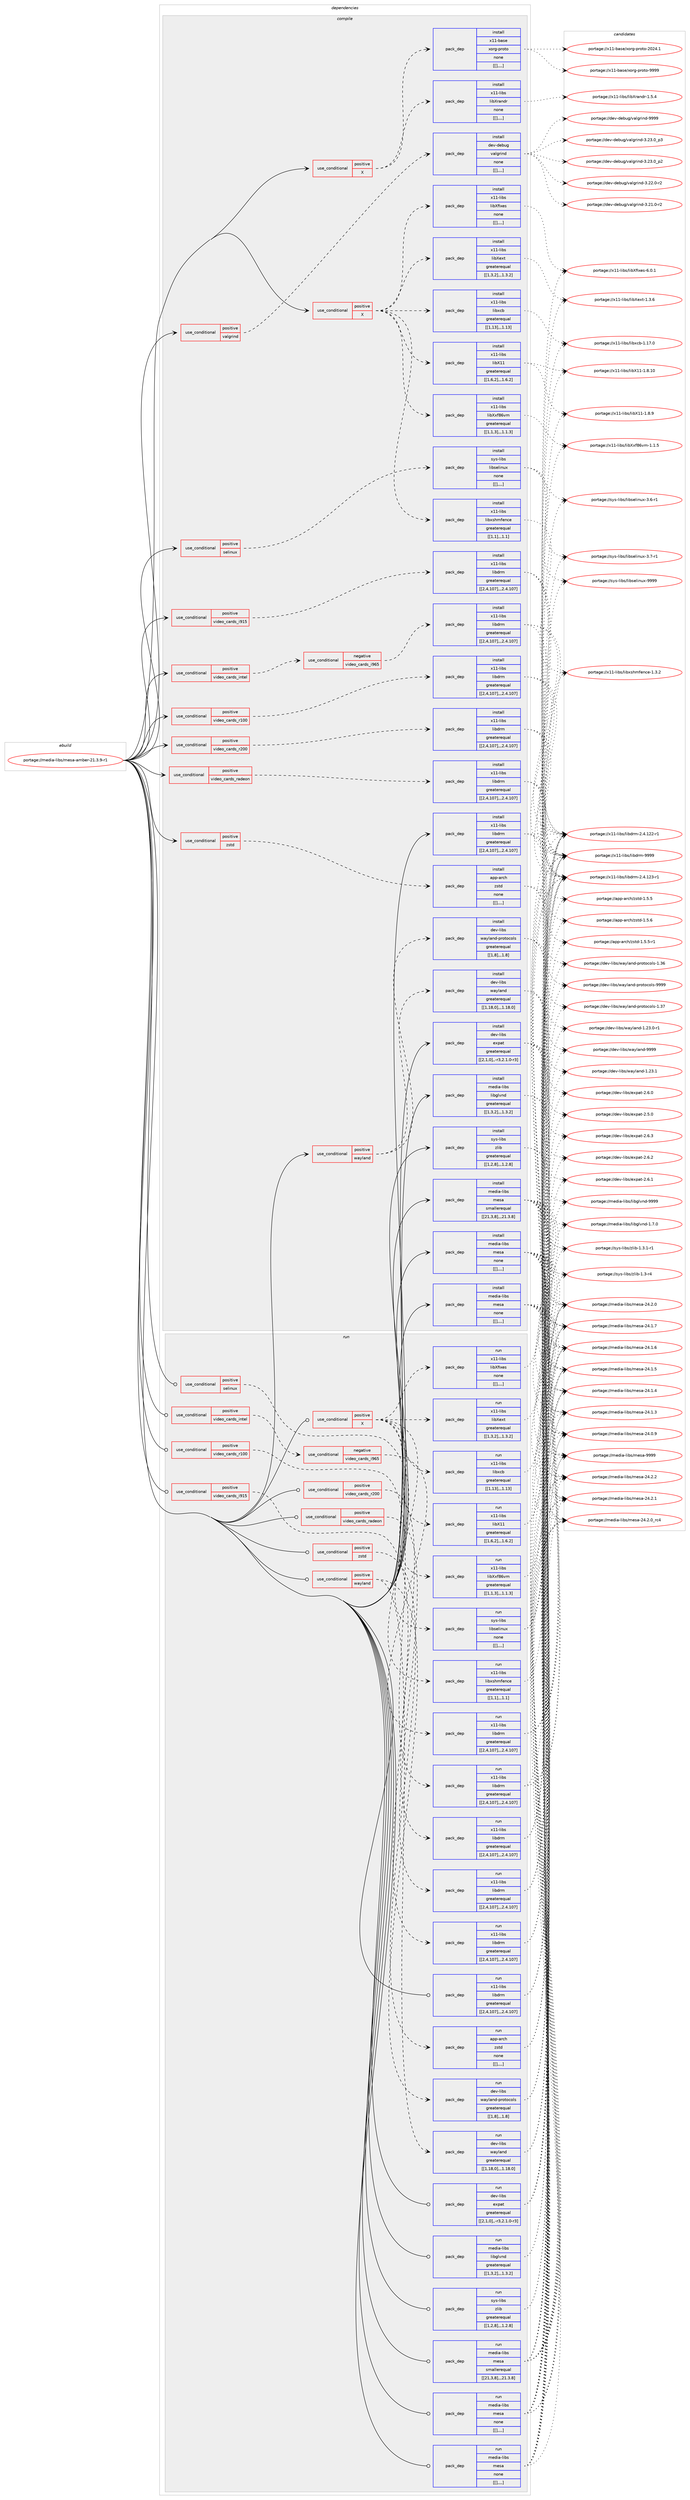 digraph prolog {

# *************
# Graph options
# *************

newrank=true;
concentrate=true;
compound=true;
graph [rankdir=LR,fontname=Helvetica,fontsize=10,ranksep=1.5];#, ranksep=2.5, nodesep=0.2];
edge  [arrowhead=vee];
node  [fontname=Helvetica,fontsize=10];

# **********
# The ebuild
# **********

subgraph cluster_leftcol {
color=gray;
label=<<i>ebuild</i>>;
id [label="portage://media-libs/mesa-amber-21.3.9-r1", color=red, width=4, href="../media-libs/mesa-amber-21.3.9-r1.svg"];
}

# ****************
# The dependencies
# ****************

subgraph cluster_midcol {
color=gray;
label=<<i>dependencies</i>>;
subgraph cluster_compile {
fillcolor="#eeeeee";
style=filled;
label=<<i>compile</i>>;
subgraph cond80339 {
dependency319350 [label=<<TABLE BORDER="0" CELLBORDER="1" CELLSPACING="0" CELLPADDING="4"><TR><TD ROWSPAN="3" CELLPADDING="10">use_conditional</TD></TR><TR><TD>positive</TD></TR><TR><TD>X</TD></TR></TABLE>>, shape=none, color=red];
subgraph pack236483 {
dependency319351 [label=<<TABLE BORDER="0" CELLBORDER="1" CELLSPACING="0" CELLPADDING="4" WIDTH="220"><TR><TD ROWSPAN="6" CELLPADDING="30">pack_dep</TD></TR><TR><TD WIDTH="110">install</TD></TR><TR><TD>x11-libs</TD></TR><TR><TD>libX11</TD></TR><TR><TD>greaterequal</TD></TR><TR><TD>[[1,6,2],,,1.6.2]</TD></TR></TABLE>>, shape=none, color=blue];
}
dependency319350:e -> dependency319351:w [weight=20,style="dashed",arrowhead="vee"];
subgraph pack236484 {
dependency319352 [label=<<TABLE BORDER="0" CELLBORDER="1" CELLSPACING="0" CELLPADDING="4" WIDTH="220"><TR><TD ROWSPAN="6" CELLPADDING="30">pack_dep</TD></TR><TR><TD WIDTH="110">install</TD></TR><TR><TD>x11-libs</TD></TR><TR><TD>libxshmfence</TD></TR><TR><TD>greaterequal</TD></TR><TR><TD>[[1,1],,,1.1]</TD></TR></TABLE>>, shape=none, color=blue];
}
dependency319350:e -> dependency319352:w [weight=20,style="dashed",arrowhead="vee"];
subgraph pack236485 {
dependency319353 [label=<<TABLE BORDER="0" CELLBORDER="1" CELLSPACING="0" CELLPADDING="4" WIDTH="220"><TR><TD ROWSPAN="6" CELLPADDING="30">pack_dep</TD></TR><TR><TD WIDTH="110">install</TD></TR><TR><TD>x11-libs</TD></TR><TR><TD>libXext</TD></TR><TR><TD>greaterequal</TD></TR><TR><TD>[[1,3,2],,,1.3.2]</TD></TR></TABLE>>, shape=none, color=blue];
}
dependency319350:e -> dependency319353:w [weight=20,style="dashed",arrowhead="vee"];
subgraph pack236486 {
dependency319354 [label=<<TABLE BORDER="0" CELLBORDER="1" CELLSPACING="0" CELLPADDING="4" WIDTH="220"><TR><TD ROWSPAN="6" CELLPADDING="30">pack_dep</TD></TR><TR><TD WIDTH="110">install</TD></TR><TR><TD>x11-libs</TD></TR><TR><TD>libXxf86vm</TD></TR><TR><TD>greaterequal</TD></TR><TR><TD>[[1,1,3],,,1.1.3]</TD></TR></TABLE>>, shape=none, color=blue];
}
dependency319350:e -> dependency319354:w [weight=20,style="dashed",arrowhead="vee"];
subgraph pack236487 {
dependency319355 [label=<<TABLE BORDER="0" CELLBORDER="1" CELLSPACING="0" CELLPADDING="4" WIDTH="220"><TR><TD ROWSPAN="6" CELLPADDING="30">pack_dep</TD></TR><TR><TD WIDTH="110">install</TD></TR><TR><TD>x11-libs</TD></TR><TR><TD>libxcb</TD></TR><TR><TD>greaterequal</TD></TR><TR><TD>[[1,13],,,1.13]</TD></TR></TABLE>>, shape=none, color=blue];
}
dependency319350:e -> dependency319355:w [weight=20,style="dashed",arrowhead="vee"];
subgraph pack236488 {
dependency319356 [label=<<TABLE BORDER="0" CELLBORDER="1" CELLSPACING="0" CELLPADDING="4" WIDTH="220"><TR><TD ROWSPAN="6" CELLPADDING="30">pack_dep</TD></TR><TR><TD WIDTH="110">install</TD></TR><TR><TD>x11-libs</TD></TR><TR><TD>libXfixes</TD></TR><TR><TD>none</TD></TR><TR><TD>[[],,,,]</TD></TR></TABLE>>, shape=none, color=blue];
}
dependency319350:e -> dependency319356:w [weight=20,style="dashed",arrowhead="vee"];
}
id:e -> dependency319350:w [weight=20,style="solid",arrowhead="vee"];
subgraph cond80340 {
dependency319357 [label=<<TABLE BORDER="0" CELLBORDER="1" CELLSPACING="0" CELLPADDING="4"><TR><TD ROWSPAN="3" CELLPADDING="10">use_conditional</TD></TR><TR><TD>positive</TD></TR><TR><TD>X</TD></TR></TABLE>>, shape=none, color=red];
subgraph pack236489 {
dependency319358 [label=<<TABLE BORDER="0" CELLBORDER="1" CELLSPACING="0" CELLPADDING="4" WIDTH="220"><TR><TD ROWSPAN="6" CELLPADDING="30">pack_dep</TD></TR><TR><TD WIDTH="110">install</TD></TR><TR><TD>x11-libs</TD></TR><TR><TD>libXrandr</TD></TR><TR><TD>none</TD></TR><TR><TD>[[],,,,]</TD></TR></TABLE>>, shape=none, color=blue];
}
dependency319357:e -> dependency319358:w [weight=20,style="dashed",arrowhead="vee"];
subgraph pack236490 {
dependency319359 [label=<<TABLE BORDER="0" CELLBORDER="1" CELLSPACING="0" CELLPADDING="4" WIDTH="220"><TR><TD ROWSPAN="6" CELLPADDING="30">pack_dep</TD></TR><TR><TD WIDTH="110">install</TD></TR><TR><TD>x11-base</TD></TR><TR><TD>xorg-proto</TD></TR><TR><TD>none</TD></TR><TR><TD>[[],,,,]</TD></TR></TABLE>>, shape=none, color=blue];
}
dependency319357:e -> dependency319359:w [weight=20,style="dashed",arrowhead="vee"];
}
id:e -> dependency319357:w [weight=20,style="solid",arrowhead="vee"];
subgraph cond80341 {
dependency319360 [label=<<TABLE BORDER="0" CELLBORDER="1" CELLSPACING="0" CELLPADDING="4"><TR><TD ROWSPAN="3" CELLPADDING="10">use_conditional</TD></TR><TR><TD>positive</TD></TR><TR><TD>selinux</TD></TR></TABLE>>, shape=none, color=red];
subgraph pack236491 {
dependency319361 [label=<<TABLE BORDER="0" CELLBORDER="1" CELLSPACING="0" CELLPADDING="4" WIDTH="220"><TR><TD ROWSPAN="6" CELLPADDING="30">pack_dep</TD></TR><TR><TD WIDTH="110">install</TD></TR><TR><TD>sys-libs</TD></TR><TR><TD>libselinux</TD></TR><TR><TD>none</TD></TR><TR><TD>[[],,,,]</TD></TR></TABLE>>, shape=none, color=blue];
}
dependency319360:e -> dependency319361:w [weight=20,style="dashed",arrowhead="vee"];
}
id:e -> dependency319360:w [weight=20,style="solid",arrowhead="vee"];
subgraph cond80342 {
dependency319362 [label=<<TABLE BORDER="0" CELLBORDER="1" CELLSPACING="0" CELLPADDING="4"><TR><TD ROWSPAN="3" CELLPADDING="10">use_conditional</TD></TR><TR><TD>positive</TD></TR><TR><TD>valgrind</TD></TR></TABLE>>, shape=none, color=red];
subgraph pack236492 {
dependency319363 [label=<<TABLE BORDER="0" CELLBORDER="1" CELLSPACING="0" CELLPADDING="4" WIDTH="220"><TR><TD ROWSPAN="6" CELLPADDING="30">pack_dep</TD></TR><TR><TD WIDTH="110">install</TD></TR><TR><TD>dev-debug</TD></TR><TR><TD>valgrind</TD></TR><TR><TD>none</TD></TR><TR><TD>[[],,,,]</TD></TR></TABLE>>, shape=none, color=blue];
}
dependency319362:e -> dependency319363:w [weight=20,style="dashed",arrowhead="vee"];
}
id:e -> dependency319362:w [weight=20,style="solid",arrowhead="vee"];
subgraph cond80343 {
dependency319364 [label=<<TABLE BORDER="0" CELLBORDER="1" CELLSPACING="0" CELLPADDING="4"><TR><TD ROWSPAN="3" CELLPADDING="10">use_conditional</TD></TR><TR><TD>positive</TD></TR><TR><TD>video_cards_i915</TD></TR></TABLE>>, shape=none, color=red];
subgraph pack236493 {
dependency319365 [label=<<TABLE BORDER="0" CELLBORDER="1" CELLSPACING="0" CELLPADDING="4" WIDTH="220"><TR><TD ROWSPAN="6" CELLPADDING="30">pack_dep</TD></TR><TR><TD WIDTH="110">install</TD></TR><TR><TD>x11-libs</TD></TR><TR><TD>libdrm</TD></TR><TR><TD>greaterequal</TD></TR><TR><TD>[[2,4,107],,,2.4.107]</TD></TR></TABLE>>, shape=none, color=blue];
}
dependency319364:e -> dependency319365:w [weight=20,style="dashed",arrowhead="vee"];
}
id:e -> dependency319364:w [weight=20,style="solid",arrowhead="vee"];
subgraph cond80344 {
dependency319366 [label=<<TABLE BORDER="0" CELLBORDER="1" CELLSPACING="0" CELLPADDING="4"><TR><TD ROWSPAN="3" CELLPADDING="10">use_conditional</TD></TR><TR><TD>positive</TD></TR><TR><TD>video_cards_intel</TD></TR></TABLE>>, shape=none, color=red];
subgraph cond80345 {
dependency319367 [label=<<TABLE BORDER="0" CELLBORDER="1" CELLSPACING="0" CELLPADDING="4"><TR><TD ROWSPAN="3" CELLPADDING="10">use_conditional</TD></TR><TR><TD>negative</TD></TR><TR><TD>video_cards_i965</TD></TR></TABLE>>, shape=none, color=red];
subgraph pack236494 {
dependency319368 [label=<<TABLE BORDER="0" CELLBORDER="1" CELLSPACING="0" CELLPADDING="4" WIDTH="220"><TR><TD ROWSPAN="6" CELLPADDING="30">pack_dep</TD></TR><TR><TD WIDTH="110">install</TD></TR><TR><TD>x11-libs</TD></TR><TR><TD>libdrm</TD></TR><TR><TD>greaterequal</TD></TR><TR><TD>[[2,4,107],,,2.4.107]</TD></TR></TABLE>>, shape=none, color=blue];
}
dependency319367:e -> dependency319368:w [weight=20,style="dashed",arrowhead="vee"];
}
dependency319366:e -> dependency319367:w [weight=20,style="dashed",arrowhead="vee"];
}
id:e -> dependency319366:w [weight=20,style="solid",arrowhead="vee"];
subgraph cond80346 {
dependency319369 [label=<<TABLE BORDER="0" CELLBORDER="1" CELLSPACING="0" CELLPADDING="4"><TR><TD ROWSPAN="3" CELLPADDING="10">use_conditional</TD></TR><TR><TD>positive</TD></TR><TR><TD>video_cards_r100</TD></TR></TABLE>>, shape=none, color=red];
subgraph pack236495 {
dependency319370 [label=<<TABLE BORDER="0" CELLBORDER="1" CELLSPACING="0" CELLPADDING="4" WIDTH="220"><TR><TD ROWSPAN="6" CELLPADDING="30">pack_dep</TD></TR><TR><TD WIDTH="110">install</TD></TR><TR><TD>x11-libs</TD></TR><TR><TD>libdrm</TD></TR><TR><TD>greaterequal</TD></TR><TR><TD>[[2,4,107],,,2.4.107]</TD></TR></TABLE>>, shape=none, color=blue];
}
dependency319369:e -> dependency319370:w [weight=20,style="dashed",arrowhead="vee"];
}
id:e -> dependency319369:w [weight=20,style="solid",arrowhead="vee"];
subgraph cond80347 {
dependency319371 [label=<<TABLE BORDER="0" CELLBORDER="1" CELLSPACING="0" CELLPADDING="4"><TR><TD ROWSPAN="3" CELLPADDING="10">use_conditional</TD></TR><TR><TD>positive</TD></TR><TR><TD>video_cards_r200</TD></TR></TABLE>>, shape=none, color=red];
subgraph pack236496 {
dependency319372 [label=<<TABLE BORDER="0" CELLBORDER="1" CELLSPACING="0" CELLPADDING="4" WIDTH="220"><TR><TD ROWSPAN="6" CELLPADDING="30">pack_dep</TD></TR><TR><TD WIDTH="110">install</TD></TR><TR><TD>x11-libs</TD></TR><TR><TD>libdrm</TD></TR><TR><TD>greaterequal</TD></TR><TR><TD>[[2,4,107],,,2.4.107]</TD></TR></TABLE>>, shape=none, color=blue];
}
dependency319371:e -> dependency319372:w [weight=20,style="dashed",arrowhead="vee"];
}
id:e -> dependency319371:w [weight=20,style="solid",arrowhead="vee"];
subgraph cond80348 {
dependency319373 [label=<<TABLE BORDER="0" CELLBORDER="1" CELLSPACING="0" CELLPADDING="4"><TR><TD ROWSPAN="3" CELLPADDING="10">use_conditional</TD></TR><TR><TD>positive</TD></TR><TR><TD>video_cards_radeon</TD></TR></TABLE>>, shape=none, color=red];
subgraph pack236497 {
dependency319374 [label=<<TABLE BORDER="0" CELLBORDER="1" CELLSPACING="0" CELLPADDING="4" WIDTH="220"><TR><TD ROWSPAN="6" CELLPADDING="30">pack_dep</TD></TR><TR><TD WIDTH="110">install</TD></TR><TR><TD>x11-libs</TD></TR><TR><TD>libdrm</TD></TR><TR><TD>greaterequal</TD></TR><TR><TD>[[2,4,107],,,2.4.107]</TD></TR></TABLE>>, shape=none, color=blue];
}
dependency319373:e -> dependency319374:w [weight=20,style="dashed",arrowhead="vee"];
}
id:e -> dependency319373:w [weight=20,style="solid",arrowhead="vee"];
subgraph cond80349 {
dependency319375 [label=<<TABLE BORDER="0" CELLBORDER="1" CELLSPACING="0" CELLPADDING="4"><TR><TD ROWSPAN="3" CELLPADDING="10">use_conditional</TD></TR><TR><TD>positive</TD></TR><TR><TD>wayland</TD></TR></TABLE>>, shape=none, color=red];
subgraph pack236498 {
dependency319376 [label=<<TABLE BORDER="0" CELLBORDER="1" CELLSPACING="0" CELLPADDING="4" WIDTH="220"><TR><TD ROWSPAN="6" CELLPADDING="30">pack_dep</TD></TR><TR><TD WIDTH="110">install</TD></TR><TR><TD>dev-libs</TD></TR><TR><TD>wayland</TD></TR><TR><TD>greaterequal</TD></TR><TR><TD>[[1,18,0],,,1.18.0]</TD></TR></TABLE>>, shape=none, color=blue];
}
dependency319375:e -> dependency319376:w [weight=20,style="dashed",arrowhead="vee"];
subgraph pack236499 {
dependency319377 [label=<<TABLE BORDER="0" CELLBORDER="1" CELLSPACING="0" CELLPADDING="4" WIDTH="220"><TR><TD ROWSPAN="6" CELLPADDING="30">pack_dep</TD></TR><TR><TD WIDTH="110">install</TD></TR><TR><TD>dev-libs</TD></TR><TR><TD>wayland-protocols</TD></TR><TR><TD>greaterequal</TD></TR><TR><TD>[[1,8],,,1.8]</TD></TR></TABLE>>, shape=none, color=blue];
}
dependency319375:e -> dependency319377:w [weight=20,style="dashed",arrowhead="vee"];
}
id:e -> dependency319375:w [weight=20,style="solid",arrowhead="vee"];
subgraph cond80350 {
dependency319378 [label=<<TABLE BORDER="0" CELLBORDER="1" CELLSPACING="0" CELLPADDING="4"><TR><TD ROWSPAN="3" CELLPADDING="10">use_conditional</TD></TR><TR><TD>positive</TD></TR><TR><TD>zstd</TD></TR></TABLE>>, shape=none, color=red];
subgraph pack236500 {
dependency319379 [label=<<TABLE BORDER="0" CELLBORDER="1" CELLSPACING="0" CELLPADDING="4" WIDTH="220"><TR><TD ROWSPAN="6" CELLPADDING="30">pack_dep</TD></TR><TR><TD WIDTH="110">install</TD></TR><TR><TD>app-arch</TD></TR><TR><TD>zstd</TD></TR><TR><TD>none</TD></TR><TR><TD>[[],,,,]</TD></TR></TABLE>>, shape=none, color=blue];
}
dependency319378:e -> dependency319379:w [weight=20,style="dashed",arrowhead="vee"];
}
id:e -> dependency319378:w [weight=20,style="solid",arrowhead="vee"];
subgraph pack236501 {
dependency319380 [label=<<TABLE BORDER="0" CELLBORDER="1" CELLSPACING="0" CELLPADDING="4" WIDTH="220"><TR><TD ROWSPAN="6" CELLPADDING="30">pack_dep</TD></TR><TR><TD WIDTH="110">install</TD></TR><TR><TD>dev-libs</TD></TR><TR><TD>expat</TD></TR><TR><TD>greaterequal</TD></TR><TR><TD>[[2,1,0],,-r3,2.1.0-r3]</TD></TR></TABLE>>, shape=none, color=blue];
}
id:e -> dependency319380:w [weight=20,style="solid",arrowhead="vee"];
subgraph pack236502 {
dependency319381 [label=<<TABLE BORDER="0" CELLBORDER="1" CELLSPACING="0" CELLPADDING="4" WIDTH="220"><TR><TD ROWSPAN="6" CELLPADDING="30">pack_dep</TD></TR><TR><TD WIDTH="110">install</TD></TR><TR><TD>media-libs</TD></TR><TR><TD>libglvnd</TD></TR><TR><TD>greaterequal</TD></TR><TR><TD>[[1,3,2],,,1.3.2]</TD></TR></TABLE>>, shape=none, color=blue];
}
id:e -> dependency319381:w [weight=20,style="solid",arrowhead="vee"];
subgraph pack236503 {
dependency319382 [label=<<TABLE BORDER="0" CELLBORDER="1" CELLSPACING="0" CELLPADDING="4" WIDTH="220"><TR><TD ROWSPAN="6" CELLPADDING="30">pack_dep</TD></TR><TR><TD WIDTH="110">install</TD></TR><TR><TD>media-libs</TD></TR><TR><TD>mesa</TD></TR><TR><TD>none</TD></TR><TR><TD>[[],,,,]</TD></TR></TABLE>>, shape=none, color=blue];
}
id:e -> dependency319382:w [weight=20,style="solid",arrowhead="vee"];
subgraph pack236504 {
dependency319383 [label=<<TABLE BORDER="0" CELLBORDER="1" CELLSPACING="0" CELLPADDING="4" WIDTH="220"><TR><TD ROWSPAN="6" CELLPADDING="30">pack_dep</TD></TR><TR><TD WIDTH="110">install</TD></TR><TR><TD>sys-libs</TD></TR><TR><TD>zlib</TD></TR><TR><TD>greaterequal</TD></TR><TR><TD>[[1,2,8],,,1.2.8]</TD></TR></TABLE>>, shape=none, color=blue];
}
id:e -> dependency319383:w [weight=20,style="solid",arrowhead="vee"];
subgraph pack236505 {
dependency319384 [label=<<TABLE BORDER="0" CELLBORDER="1" CELLSPACING="0" CELLPADDING="4" WIDTH="220"><TR><TD ROWSPAN="6" CELLPADDING="30">pack_dep</TD></TR><TR><TD WIDTH="110">install</TD></TR><TR><TD>x11-libs</TD></TR><TR><TD>libdrm</TD></TR><TR><TD>greaterequal</TD></TR><TR><TD>[[2,4,107],,,2.4.107]</TD></TR></TABLE>>, shape=none, color=blue];
}
id:e -> dependency319384:w [weight=20,style="solid",arrowhead="vee"];
subgraph pack236506 {
dependency319385 [label=<<TABLE BORDER="0" CELLBORDER="1" CELLSPACING="0" CELLPADDING="4" WIDTH="220"><TR><TD ROWSPAN="6" CELLPADDING="30">pack_dep</TD></TR><TR><TD WIDTH="110">install</TD></TR><TR><TD>media-libs</TD></TR><TR><TD>mesa</TD></TR><TR><TD>none</TD></TR><TR><TD>[[],,,,]</TD></TR></TABLE>>, shape=none, color=blue];
}
id:e -> dependency319385:w [weight=20,style="solid",arrowhead="vee"];
subgraph pack236507 {
dependency319386 [label=<<TABLE BORDER="0" CELLBORDER="1" CELLSPACING="0" CELLPADDING="4" WIDTH="220"><TR><TD ROWSPAN="6" CELLPADDING="30">pack_dep</TD></TR><TR><TD WIDTH="110">install</TD></TR><TR><TD>media-libs</TD></TR><TR><TD>mesa</TD></TR><TR><TD>smallerequal</TD></TR><TR><TD>[[21,3,8],,,21.3.8]</TD></TR></TABLE>>, shape=none, color=blue];
}
id:e -> dependency319386:w [weight=20,style="solid",arrowhead="vee"];
}
subgraph cluster_compileandrun {
fillcolor="#eeeeee";
style=filled;
label=<<i>compile and run</i>>;
}
subgraph cluster_run {
fillcolor="#eeeeee";
style=filled;
label=<<i>run</i>>;
subgraph cond80351 {
dependency319387 [label=<<TABLE BORDER="0" CELLBORDER="1" CELLSPACING="0" CELLPADDING="4"><TR><TD ROWSPAN="3" CELLPADDING="10">use_conditional</TD></TR><TR><TD>positive</TD></TR><TR><TD>X</TD></TR></TABLE>>, shape=none, color=red];
subgraph pack236508 {
dependency319388 [label=<<TABLE BORDER="0" CELLBORDER="1" CELLSPACING="0" CELLPADDING="4" WIDTH="220"><TR><TD ROWSPAN="6" CELLPADDING="30">pack_dep</TD></TR><TR><TD WIDTH="110">run</TD></TR><TR><TD>x11-libs</TD></TR><TR><TD>libX11</TD></TR><TR><TD>greaterequal</TD></TR><TR><TD>[[1,6,2],,,1.6.2]</TD></TR></TABLE>>, shape=none, color=blue];
}
dependency319387:e -> dependency319388:w [weight=20,style="dashed",arrowhead="vee"];
subgraph pack236509 {
dependency319389 [label=<<TABLE BORDER="0" CELLBORDER="1" CELLSPACING="0" CELLPADDING="4" WIDTH="220"><TR><TD ROWSPAN="6" CELLPADDING="30">pack_dep</TD></TR><TR><TD WIDTH="110">run</TD></TR><TR><TD>x11-libs</TD></TR><TR><TD>libxshmfence</TD></TR><TR><TD>greaterequal</TD></TR><TR><TD>[[1,1],,,1.1]</TD></TR></TABLE>>, shape=none, color=blue];
}
dependency319387:e -> dependency319389:w [weight=20,style="dashed",arrowhead="vee"];
subgraph pack236510 {
dependency319390 [label=<<TABLE BORDER="0" CELLBORDER="1" CELLSPACING="0" CELLPADDING="4" WIDTH="220"><TR><TD ROWSPAN="6" CELLPADDING="30">pack_dep</TD></TR><TR><TD WIDTH="110">run</TD></TR><TR><TD>x11-libs</TD></TR><TR><TD>libXext</TD></TR><TR><TD>greaterequal</TD></TR><TR><TD>[[1,3,2],,,1.3.2]</TD></TR></TABLE>>, shape=none, color=blue];
}
dependency319387:e -> dependency319390:w [weight=20,style="dashed",arrowhead="vee"];
subgraph pack236511 {
dependency319391 [label=<<TABLE BORDER="0" CELLBORDER="1" CELLSPACING="0" CELLPADDING="4" WIDTH="220"><TR><TD ROWSPAN="6" CELLPADDING="30">pack_dep</TD></TR><TR><TD WIDTH="110">run</TD></TR><TR><TD>x11-libs</TD></TR><TR><TD>libXxf86vm</TD></TR><TR><TD>greaterequal</TD></TR><TR><TD>[[1,1,3],,,1.1.3]</TD></TR></TABLE>>, shape=none, color=blue];
}
dependency319387:e -> dependency319391:w [weight=20,style="dashed",arrowhead="vee"];
subgraph pack236512 {
dependency319392 [label=<<TABLE BORDER="0" CELLBORDER="1" CELLSPACING="0" CELLPADDING="4" WIDTH="220"><TR><TD ROWSPAN="6" CELLPADDING="30">pack_dep</TD></TR><TR><TD WIDTH="110">run</TD></TR><TR><TD>x11-libs</TD></TR><TR><TD>libxcb</TD></TR><TR><TD>greaterequal</TD></TR><TR><TD>[[1,13],,,1.13]</TD></TR></TABLE>>, shape=none, color=blue];
}
dependency319387:e -> dependency319392:w [weight=20,style="dashed",arrowhead="vee"];
subgraph pack236513 {
dependency319393 [label=<<TABLE BORDER="0" CELLBORDER="1" CELLSPACING="0" CELLPADDING="4" WIDTH="220"><TR><TD ROWSPAN="6" CELLPADDING="30">pack_dep</TD></TR><TR><TD WIDTH="110">run</TD></TR><TR><TD>x11-libs</TD></TR><TR><TD>libXfixes</TD></TR><TR><TD>none</TD></TR><TR><TD>[[],,,,]</TD></TR></TABLE>>, shape=none, color=blue];
}
dependency319387:e -> dependency319393:w [weight=20,style="dashed",arrowhead="vee"];
}
id:e -> dependency319387:w [weight=20,style="solid",arrowhead="odot"];
subgraph cond80352 {
dependency319394 [label=<<TABLE BORDER="0" CELLBORDER="1" CELLSPACING="0" CELLPADDING="4"><TR><TD ROWSPAN="3" CELLPADDING="10">use_conditional</TD></TR><TR><TD>positive</TD></TR><TR><TD>selinux</TD></TR></TABLE>>, shape=none, color=red];
subgraph pack236514 {
dependency319395 [label=<<TABLE BORDER="0" CELLBORDER="1" CELLSPACING="0" CELLPADDING="4" WIDTH="220"><TR><TD ROWSPAN="6" CELLPADDING="30">pack_dep</TD></TR><TR><TD WIDTH="110">run</TD></TR><TR><TD>sys-libs</TD></TR><TR><TD>libselinux</TD></TR><TR><TD>none</TD></TR><TR><TD>[[],,,,]</TD></TR></TABLE>>, shape=none, color=blue];
}
dependency319394:e -> dependency319395:w [weight=20,style="dashed",arrowhead="vee"];
}
id:e -> dependency319394:w [weight=20,style="solid",arrowhead="odot"];
subgraph cond80353 {
dependency319396 [label=<<TABLE BORDER="0" CELLBORDER="1" CELLSPACING="0" CELLPADDING="4"><TR><TD ROWSPAN="3" CELLPADDING="10">use_conditional</TD></TR><TR><TD>positive</TD></TR><TR><TD>video_cards_i915</TD></TR></TABLE>>, shape=none, color=red];
subgraph pack236515 {
dependency319397 [label=<<TABLE BORDER="0" CELLBORDER="1" CELLSPACING="0" CELLPADDING="4" WIDTH="220"><TR><TD ROWSPAN="6" CELLPADDING="30">pack_dep</TD></TR><TR><TD WIDTH="110">run</TD></TR><TR><TD>x11-libs</TD></TR><TR><TD>libdrm</TD></TR><TR><TD>greaterequal</TD></TR><TR><TD>[[2,4,107],,,2.4.107]</TD></TR></TABLE>>, shape=none, color=blue];
}
dependency319396:e -> dependency319397:w [weight=20,style="dashed",arrowhead="vee"];
}
id:e -> dependency319396:w [weight=20,style="solid",arrowhead="odot"];
subgraph cond80354 {
dependency319398 [label=<<TABLE BORDER="0" CELLBORDER="1" CELLSPACING="0" CELLPADDING="4"><TR><TD ROWSPAN="3" CELLPADDING="10">use_conditional</TD></TR><TR><TD>positive</TD></TR><TR><TD>video_cards_intel</TD></TR></TABLE>>, shape=none, color=red];
subgraph cond80355 {
dependency319399 [label=<<TABLE BORDER="0" CELLBORDER="1" CELLSPACING="0" CELLPADDING="4"><TR><TD ROWSPAN="3" CELLPADDING="10">use_conditional</TD></TR><TR><TD>negative</TD></TR><TR><TD>video_cards_i965</TD></TR></TABLE>>, shape=none, color=red];
subgraph pack236516 {
dependency319400 [label=<<TABLE BORDER="0" CELLBORDER="1" CELLSPACING="0" CELLPADDING="4" WIDTH="220"><TR><TD ROWSPAN="6" CELLPADDING="30">pack_dep</TD></TR><TR><TD WIDTH="110">run</TD></TR><TR><TD>x11-libs</TD></TR><TR><TD>libdrm</TD></TR><TR><TD>greaterequal</TD></TR><TR><TD>[[2,4,107],,,2.4.107]</TD></TR></TABLE>>, shape=none, color=blue];
}
dependency319399:e -> dependency319400:w [weight=20,style="dashed",arrowhead="vee"];
}
dependency319398:e -> dependency319399:w [weight=20,style="dashed",arrowhead="vee"];
}
id:e -> dependency319398:w [weight=20,style="solid",arrowhead="odot"];
subgraph cond80356 {
dependency319401 [label=<<TABLE BORDER="0" CELLBORDER="1" CELLSPACING="0" CELLPADDING="4"><TR><TD ROWSPAN="3" CELLPADDING="10">use_conditional</TD></TR><TR><TD>positive</TD></TR><TR><TD>video_cards_r100</TD></TR></TABLE>>, shape=none, color=red];
subgraph pack236517 {
dependency319402 [label=<<TABLE BORDER="0" CELLBORDER="1" CELLSPACING="0" CELLPADDING="4" WIDTH="220"><TR><TD ROWSPAN="6" CELLPADDING="30">pack_dep</TD></TR><TR><TD WIDTH="110">run</TD></TR><TR><TD>x11-libs</TD></TR><TR><TD>libdrm</TD></TR><TR><TD>greaterequal</TD></TR><TR><TD>[[2,4,107],,,2.4.107]</TD></TR></TABLE>>, shape=none, color=blue];
}
dependency319401:e -> dependency319402:w [weight=20,style="dashed",arrowhead="vee"];
}
id:e -> dependency319401:w [weight=20,style="solid",arrowhead="odot"];
subgraph cond80357 {
dependency319403 [label=<<TABLE BORDER="0" CELLBORDER="1" CELLSPACING="0" CELLPADDING="4"><TR><TD ROWSPAN="3" CELLPADDING="10">use_conditional</TD></TR><TR><TD>positive</TD></TR><TR><TD>video_cards_r200</TD></TR></TABLE>>, shape=none, color=red];
subgraph pack236518 {
dependency319404 [label=<<TABLE BORDER="0" CELLBORDER="1" CELLSPACING="0" CELLPADDING="4" WIDTH="220"><TR><TD ROWSPAN="6" CELLPADDING="30">pack_dep</TD></TR><TR><TD WIDTH="110">run</TD></TR><TR><TD>x11-libs</TD></TR><TR><TD>libdrm</TD></TR><TR><TD>greaterequal</TD></TR><TR><TD>[[2,4,107],,,2.4.107]</TD></TR></TABLE>>, shape=none, color=blue];
}
dependency319403:e -> dependency319404:w [weight=20,style="dashed",arrowhead="vee"];
}
id:e -> dependency319403:w [weight=20,style="solid",arrowhead="odot"];
subgraph cond80358 {
dependency319405 [label=<<TABLE BORDER="0" CELLBORDER="1" CELLSPACING="0" CELLPADDING="4"><TR><TD ROWSPAN="3" CELLPADDING="10">use_conditional</TD></TR><TR><TD>positive</TD></TR><TR><TD>video_cards_radeon</TD></TR></TABLE>>, shape=none, color=red];
subgraph pack236519 {
dependency319406 [label=<<TABLE BORDER="0" CELLBORDER="1" CELLSPACING="0" CELLPADDING="4" WIDTH="220"><TR><TD ROWSPAN="6" CELLPADDING="30">pack_dep</TD></TR><TR><TD WIDTH="110">run</TD></TR><TR><TD>x11-libs</TD></TR><TR><TD>libdrm</TD></TR><TR><TD>greaterequal</TD></TR><TR><TD>[[2,4,107],,,2.4.107]</TD></TR></TABLE>>, shape=none, color=blue];
}
dependency319405:e -> dependency319406:w [weight=20,style="dashed",arrowhead="vee"];
}
id:e -> dependency319405:w [weight=20,style="solid",arrowhead="odot"];
subgraph cond80359 {
dependency319407 [label=<<TABLE BORDER="0" CELLBORDER="1" CELLSPACING="0" CELLPADDING="4"><TR><TD ROWSPAN="3" CELLPADDING="10">use_conditional</TD></TR><TR><TD>positive</TD></TR><TR><TD>wayland</TD></TR></TABLE>>, shape=none, color=red];
subgraph pack236520 {
dependency319408 [label=<<TABLE BORDER="0" CELLBORDER="1" CELLSPACING="0" CELLPADDING="4" WIDTH="220"><TR><TD ROWSPAN="6" CELLPADDING="30">pack_dep</TD></TR><TR><TD WIDTH="110">run</TD></TR><TR><TD>dev-libs</TD></TR><TR><TD>wayland</TD></TR><TR><TD>greaterequal</TD></TR><TR><TD>[[1,18,0],,,1.18.0]</TD></TR></TABLE>>, shape=none, color=blue];
}
dependency319407:e -> dependency319408:w [weight=20,style="dashed",arrowhead="vee"];
subgraph pack236521 {
dependency319409 [label=<<TABLE BORDER="0" CELLBORDER="1" CELLSPACING="0" CELLPADDING="4" WIDTH="220"><TR><TD ROWSPAN="6" CELLPADDING="30">pack_dep</TD></TR><TR><TD WIDTH="110">run</TD></TR><TR><TD>dev-libs</TD></TR><TR><TD>wayland-protocols</TD></TR><TR><TD>greaterequal</TD></TR><TR><TD>[[1,8],,,1.8]</TD></TR></TABLE>>, shape=none, color=blue];
}
dependency319407:e -> dependency319409:w [weight=20,style="dashed",arrowhead="vee"];
}
id:e -> dependency319407:w [weight=20,style="solid",arrowhead="odot"];
subgraph cond80360 {
dependency319410 [label=<<TABLE BORDER="0" CELLBORDER="1" CELLSPACING="0" CELLPADDING="4"><TR><TD ROWSPAN="3" CELLPADDING="10">use_conditional</TD></TR><TR><TD>positive</TD></TR><TR><TD>zstd</TD></TR></TABLE>>, shape=none, color=red];
subgraph pack236522 {
dependency319411 [label=<<TABLE BORDER="0" CELLBORDER="1" CELLSPACING="0" CELLPADDING="4" WIDTH="220"><TR><TD ROWSPAN="6" CELLPADDING="30">pack_dep</TD></TR><TR><TD WIDTH="110">run</TD></TR><TR><TD>app-arch</TD></TR><TR><TD>zstd</TD></TR><TR><TD>none</TD></TR><TR><TD>[[],,,,]</TD></TR></TABLE>>, shape=none, color=blue];
}
dependency319410:e -> dependency319411:w [weight=20,style="dashed",arrowhead="vee"];
}
id:e -> dependency319410:w [weight=20,style="solid",arrowhead="odot"];
subgraph pack236523 {
dependency319412 [label=<<TABLE BORDER="0" CELLBORDER="1" CELLSPACING="0" CELLPADDING="4" WIDTH="220"><TR><TD ROWSPAN="6" CELLPADDING="30">pack_dep</TD></TR><TR><TD WIDTH="110">run</TD></TR><TR><TD>dev-libs</TD></TR><TR><TD>expat</TD></TR><TR><TD>greaterequal</TD></TR><TR><TD>[[2,1,0],,-r3,2.1.0-r3]</TD></TR></TABLE>>, shape=none, color=blue];
}
id:e -> dependency319412:w [weight=20,style="solid",arrowhead="odot"];
subgraph pack236524 {
dependency319413 [label=<<TABLE BORDER="0" CELLBORDER="1" CELLSPACING="0" CELLPADDING="4" WIDTH="220"><TR><TD ROWSPAN="6" CELLPADDING="30">pack_dep</TD></TR><TR><TD WIDTH="110">run</TD></TR><TR><TD>media-libs</TD></TR><TR><TD>libglvnd</TD></TR><TR><TD>greaterequal</TD></TR><TR><TD>[[1,3,2],,,1.3.2]</TD></TR></TABLE>>, shape=none, color=blue];
}
id:e -> dependency319413:w [weight=20,style="solid",arrowhead="odot"];
subgraph pack236525 {
dependency319414 [label=<<TABLE BORDER="0" CELLBORDER="1" CELLSPACING="0" CELLPADDING="4" WIDTH="220"><TR><TD ROWSPAN="6" CELLPADDING="30">pack_dep</TD></TR><TR><TD WIDTH="110">run</TD></TR><TR><TD>media-libs</TD></TR><TR><TD>mesa</TD></TR><TR><TD>none</TD></TR><TR><TD>[[],,,,]</TD></TR></TABLE>>, shape=none, color=blue];
}
id:e -> dependency319414:w [weight=20,style="solid",arrowhead="odot"];
subgraph pack236526 {
dependency319415 [label=<<TABLE BORDER="0" CELLBORDER="1" CELLSPACING="0" CELLPADDING="4" WIDTH="220"><TR><TD ROWSPAN="6" CELLPADDING="30">pack_dep</TD></TR><TR><TD WIDTH="110">run</TD></TR><TR><TD>sys-libs</TD></TR><TR><TD>zlib</TD></TR><TR><TD>greaterequal</TD></TR><TR><TD>[[1,2,8],,,1.2.8]</TD></TR></TABLE>>, shape=none, color=blue];
}
id:e -> dependency319415:w [weight=20,style="solid",arrowhead="odot"];
subgraph pack236527 {
dependency319416 [label=<<TABLE BORDER="0" CELLBORDER="1" CELLSPACING="0" CELLPADDING="4" WIDTH="220"><TR><TD ROWSPAN="6" CELLPADDING="30">pack_dep</TD></TR><TR><TD WIDTH="110">run</TD></TR><TR><TD>x11-libs</TD></TR><TR><TD>libdrm</TD></TR><TR><TD>greaterequal</TD></TR><TR><TD>[[2,4,107],,,2.4.107]</TD></TR></TABLE>>, shape=none, color=blue];
}
id:e -> dependency319416:w [weight=20,style="solid",arrowhead="odot"];
subgraph pack236528 {
dependency319417 [label=<<TABLE BORDER="0" CELLBORDER="1" CELLSPACING="0" CELLPADDING="4" WIDTH="220"><TR><TD ROWSPAN="6" CELLPADDING="30">pack_dep</TD></TR><TR><TD WIDTH="110">run</TD></TR><TR><TD>media-libs</TD></TR><TR><TD>mesa</TD></TR><TR><TD>none</TD></TR><TR><TD>[[],,,,]</TD></TR></TABLE>>, shape=none, color=blue];
}
id:e -> dependency319417:w [weight=20,style="solid",arrowhead="odot"];
subgraph pack236529 {
dependency319418 [label=<<TABLE BORDER="0" CELLBORDER="1" CELLSPACING="0" CELLPADDING="4" WIDTH="220"><TR><TD ROWSPAN="6" CELLPADDING="30">pack_dep</TD></TR><TR><TD WIDTH="110">run</TD></TR><TR><TD>media-libs</TD></TR><TR><TD>mesa</TD></TR><TR><TD>smallerequal</TD></TR><TR><TD>[[21,3,8],,,21.3.8]</TD></TR></TABLE>>, shape=none, color=blue];
}
id:e -> dependency319418:w [weight=20,style="solid",arrowhead="odot"];
}
}

# **************
# The candidates
# **************

subgraph cluster_choices {
rank=same;
color=gray;
label=<<i>candidates</i>>;

subgraph choice236483 {
color=black;
nodesep=1;
choice12049494510810598115471081059888494945494656464948 [label="portage://x11-libs/libX11-1.8.10", color=red, width=4,href="../x11-libs/libX11-1.8.10.svg"];
choice120494945108105981154710810598884949454946564657 [label="portage://x11-libs/libX11-1.8.9", color=red, width=4,href="../x11-libs/libX11-1.8.9.svg"];
dependency319351:e -> choice12049494510810598115471081059888494945494656464948:w [style=dotted,weight="100"];
dependency319351:e -> choice120494945108105981154710810598884949454946564657:w [style=dotted,weight="100"];
}
subgraph choice236484 {
color=black;
nodesep=1;
choice12049494510810598115471081059812011510410910210111099101454946514650 [label="portage://x11-libs/libxshmfence-1.3.2", color=red, width=4,href="../x11-libs/libxshmfence-1.3.2.svg"];
dependency319352:e -> choice12049494510810598115471081059812011510410910210111099101454946514650:w [style=dotted,weight="100"];
}
subgraph choice236485 {
color=black;
nodesep=1;
choice12049494510810598115471081059888101120116454946514654 [label="portage://x11-libs/libXext-1.3.6", color=red, width=4,href="../x11-libs/libXext-1.3.6.svg"];
dependency319353:e -> choice12049494510810598115471081059888101120116454946514654:w [style=dotted,weight="100"];
}
subgraph choice236486 {
color=black;
nodesep=1;
choice120494945108105981154710810598881201025654118109454946494653 [label="portage://x11-libs/libXxf86vm-1.1.5", color=red, width=4,href="../x11-libs/libXxf86vm-1.1.5.svg"];
dependency319354:e -> choice120494945108105981154710810598881201025654118109454946494653:w [style=dotted,weight="100"];
}
subgraph choice236487 {
color=black;
nodesep=1;
choice120494945108105981154710810598120999845494649554648 [label="portage://x11-libs/libxcb-1.17.0", color=red, width=4,href="../x11-libs/libxcb-1.17.0.svg"];
dependency319355:e -> choice120494945108105981154710810598120999845494649554648:w [style=dotted,weight="100"];
}
subgraph choice236488 {
color=black;
nodesep=1;
choice12049494510810598115471081059888102105120101115455446484649 [label="portage://x11-libs/libXfixes-6.0.1", color=red, width=4,href="../x11-libs/libXfixes-6.0.1.svg"];
dependency319356:e -> choice12049494510810598115471081059888102105120101115455446484649:w [style=dotted,weight="100"];
}
subgraph choice236489 {
color=black;
nodesep=1;
choice1204949451081059811547108105988811497110100114454946534652 [label="portage://x11-libs/libXrandr-1.5.4", color=red, width=4,href="../x11-libs/libXrandr-1.5.4.svg"];
dependency319358:e -> choice1204949451081059811547108105988811497110100114454946534652:w [style=dotted,weight="100"];
}
subgraph choice236490 {
color=black;
nodesep=1;
choice120494945989711510147120111114103451121141111161114557575757 [label="portage://x11-base/xorg-proto-9999", color=red, width=4,href="../x11-base/xorg-proto-9999.svg"];
choice1204949459897115101471201111141034511211411111611145504850524649 [label="portage://x11-base/xorg-proto-2024.1", color=red, width=4,href="../x11-base/xorg-proto-2024.1.svg"];
dependency319359:e -> choice120494945989711510147120111114103451121141111161114557575757:w [style=dotted,weight="100"];
dependency319359:e -> choice1204949459897115101471201111141034511211411111611145504850524649:w [style=dotted,weight="100"];
}
subgraph choice236491 {
color=black;
nodesep=1;
choice115121115451081059811547108105981151011081051101171204557575757 [label="portage://sys-libs/libselinux-9999", color=red, width=4,href="../sys-libs/libselinux-9999.svg"];
choice11512111545108105981154710810598115101108105110117120455146554511449 [label="portage://sys-libs/libselinux-3.7-r1", color=red, width=4,href="../sys-libs/libselinux-3.7-r1.svg"];
choice11512111545108105981154710810598115101108105110117120455146544511449 [label="portage://sys-libs/libselinux-3.6-r1", color=red, width=4,href="../sys-libs/libselinux-3.6-r1.svg"];
dependency319361:e -> choice115121115451081059811547108105981151011081051101171204557575757:w [style=dotted,weight="100"];
dependency319361:e -> choice11512111545108105981154710810598115101108105110117120455146554511449:w [style=dotted,weight="100"];
dependency319361:e -> choice11512111545108105981154710810598115101108105110117120455146544511449:w [style=dotted,weight="100"];
}
subgraph choice236492 {
color=black;
nodesep=1;
choice100101118451001019811710347118971081031141051101004557575757 [label="portage://dev-debug/valgrind-9999", color=red, width=4,href="../dev-debug/valgrind-9999.svg"];
choice10010111845100101981171034711897108103114105110100455146505146489511251 [label="portage://dev-debug/valgrind-3.23.0_p3", color=red, width=4,href="../dev-debug/valgrind-3.23.0_p3.svg"];
choice10010111845100101981171034711897108103114105110100455146505146489511250 [label="portage://dev-debug/valgrind-3.23.0_p2", color=red, width=4,href="../dev-debug/valgrind-3.23.0_p2.svg"];
choice10010111845100101981171034711897108103114105110100455146505046484511450 [label="portage://dev-debug/valgrind-3.22.0-r2", color=red, width=4,href="../dev-debug/valgrind-3.22.0-r2.svg"];
choice10010111845100101981171034711897108103114105110100455146504946484511450 [label="portage://dev-debug/valgrind-3.21.0-r2", color=red, width=4,href="../dev-debug/valgrind-3.21.0-r2.svg"];
dependency319363:e -> choice100101118451001019811710347118971081031141051101004557575757:w [style=dotted,weight="100"];
dependency319363:e -> choice10010111845100101981171034711897108103114105110100455146505146489511251:w [style=dotted,weight="100"];
dependency319363:e -> choice10010111845100101981171034711897108103114105110100455146505146489511250:w [style=dotted,weight="100"];
dependency319363:e -> choice10010111845100101981171034711897108103114105110100455146505046484511450:w [style=dotted,weight="100"];
dependency319363:e -> choice10010111845100101981171034711897108103114105110100455146504946484511450:w [style=dotted,weight="100"];
}
subgraph choice236493 {
color=black;
nodesep=1;
choice1204949451081059811547108105981001141094557575757 [label="portage://x11-libs/libdrm-9999", color=red, width=4,href="../x11-libs/libdrm-9999.svg"];
choice12049494510810598115471081059810011410945504652464950514511449 [label="portage://x11-libs/libdrm-2.4.123-r1", color=red, width=4,href="../x11-libs/libdrm-2.4.123-r1.svg"];
choice12049494510810598115471081059810011410945504652464950504511449 [label="portage://x11-libs/libdrm-2.4.122-r1", color=red, width=4,href="../x11-libs/libdrm-2.4.122-r1.svg"];
dependency319365:e -> choice1204949451081059811547108105981001141094557575757:w [style=dotted,weight="100"];
dependency319365:e -> choice12049494510810598115471081059810011410945504652464950514511449:w [style=dotted,weight="100"];
dependency319365:e -> choice12049494510810598115471081059810011410945504652464950504511449:w [style=dotted,weight="100"];
}
subgraph choice236494 {
color=black;
nodesep=1;
choice1204949451081059811547108105981001141094557575757 [label="portage://x11-libs/libdrm-9999", color=red, width=4,href="../x11-libs/libdrm-9999.svg"];
choice12049494510810598115471081059810011410945504652464950514511449 [label="portage://x11-libs/libdrm-2.4.123-r1", color=red, width=4,href="../x11-libs/libdrm-2.4.123-r1.svg"];
choice12049494510810598115471081059810011410945504652464950504511449 [label="portage://x11-libs/libdrm-2.4.122-r1", color=red, width=4,href="../x11-libs/libdrm-2.4.122-r1.svg"];
dependency319368:e -> choice1204949451081059811547108105981001141094557575757:w [style=dotted,weight="100"];
dependency319368:e -> choice12049494510810598115471081059810011410945504652464950514511449:w [style=dotted,weight="100"];
dependency319368:e -> choice12049494510810598115471081059810011410945504652464950504511449:w [style=dotted,weight="100"];
}
subgraph choice236495 {
color=black;
nodesep=1;
choice1204949451081059811547108105981001141094557575757 [label="portage://x11-libs/libdrm-9999", color=red, width=4,href="../x11-libs/libdrm-9999.svg"];
choice12049494510810598115471081059810011410945504652464950514511449 [label="portage://x11-libs/libdrm-2.4.123-r1", color=red, width=4,href="../x11-libs/libdrm-2.4.123-r1.svg"];
choice12049494510810598115471081059810011410945504652464950504511449 [label="portage://x11-libs/libdrm-2.4.122-r1", color=red, width=4,href="../x11-libs/libdrm-2.4.122-r1.svg"];
dependency319370:e -> choice1204949451081059811547108105981001141094557575757:w [style=dotted,weight="100"];
dependency319370:e -> choice12049494510810598115471081059810011410945504652464950514511449:w [style=dotted,weight="100"];
dependency319370:e -> choice12049494510810598115471081059810011410945504652464950504511449:w [style=dotted,weight="100"];
}
subgraph choice236496 {
color=black;
nodesep=1;
choice1204949451081059811547108105981001141094557575757 [label="portage://x11-libs/libdrm-9999", color=red, width=4,href="../x11-libs/libdrm-9999.svg"];
choice12049494510810598115471081059810011410945504652464950514511449 [label="portage://x11-libs/libdrm-2.4.123-r1", color=red, width=4,href="../x11-libs/libdrm-2.4.123-r1.svg"];
choice12049494510810598115471081059810011410945504652464950504511449 [label="portage://x11-libs/libdrm-2.4.122-r1", color=red, width=4,href="../x11-libs/libdrm-2.4.122-r1.svg"];
dependency319372:e -> choice1204949451081059811547108105981001141094557575757:w [style=dotted,weight="100"];
dependency319372:e -> choice12049494510810598115471081059810011410945504652464950514511449:w [style=dotted,weight="100"];
dependency319372:e -> choice12049494510810598115471081059810011410945504652464950504511449:w [style=dotted,weight="100"];
}
subgraph choice236497 {
color=black;
nodesep=1;
choice1204949451081059811547108105981001141094557575757 [label="portage://x11-libs/libdrm-9999", color=red, width=4,href="../x11-libs/libdrm-9999.svg"];
choice12049494510810598115471081059810011410945504652464950514511449 [label="portage://x11-libs/libdrm-2.4.123-r1", color=red, width=4,href="../x11-libs/libdrm-2.4.123-r1.svg"];
choice12049494510810598115471081059810011410945504652464950504511449 [label="portage://x11-libs/libdrm-2.4.122-r1", color=red, width=4,href="../x11-libs/libdrm-2.4.122-r1.svg"];
dependency319374:e -> choice1204949451081059811547108105981001141094557575757:w [style=dotted,weight="100"];
dependency319374:e -> choice12049494510810598115471081059810011410945504652464950514511449:w [style=dotted,weight="100"];
dependency319374:e -> choice12049494510810598115471081059810011410945504652464950504511449:w [style=dotted,weight="100"];
}
subgraph choice236498 {
color=black;
nodesep=1;
choice10010111845108105981154711997121108971101004557575757 [label="portage://dev-libs/wayland-9999", color=red, width=4,href="../dev-libs/wayland-9999.svg"];
choice100101118451081059811547119971211089711010045494650514649 [label="portage://dev-libs/wayland-1.23.1", color=red, width=4,href="../dev-libs/wayland-1.23.1.svg"];
choice1001011184510810598115471199712110897110100454946505146484511449 [label="portage://dev-libs/wayland-1.23.0-r1", color=red, width=4,href="../dev-libs/wayland-1.23.0-r1.svg"];
dependency319376:e -> choice10010111845108105981154711997121108971101004557575757:w [style=dotted,weight="100"];
dependency319376:e -> choice100101118451081059811547119971211089711010045494650514649:w [style=dotted,weight="100"];
dependency319376:e -> choice1001011184510810598115471199712110897110100454946505146484511449:w [style=dotted,weight="100"];
}
subgraph choice236499 {
color=black;
nodesep=1;
choice100101118451081059811547119971211089711010045112114111116111991111081154557575757 [label="portage://dev-libs/wayland-protocols-9999", color=red, width=4,href="../dev-libs/wayland-protocols-9999.svg"];
choice100101118451081059811547119971211089711010045112114111116111991111081154549465155 [label="portage://dev-libs/wayland-protocols-1.37", color=red, width=4,href="../dev-libs/wayland-protocols-1.37.svg"];
choice100101118451081059811547119971211089711010045112114111116111991111081154549465154 [label="portage://dev-libs/wayland-protocols-1.36", color=red, width=4,href="../dev-libs/wayland-protocols-1.36.svg"];
dependency319377:e -> choice100101118451081059811547119971211089711010045112114111116111991111081154557575757:w [style=dotted,weight="100"];
dependency319377:e -> choice100101118451081059811547119971211089711010045112114111116111991111081154549465155:w [style=dotted,weight="100"];
dependency319377:e -> choice100101118451081059811547119971211089711010045112114111116111991111081154549465154:w [style=dotted,weight="100"];
}
subgraph choice236500 {
color=black;
nodesep=1;
choice9711211245971149910447122115116100454946534654 [label="portage://app-arch/zstd-1.5.6", color=red, width=4,href="../app-arch/zstd-1.5.6.svg"];
choice97112112459711499104471221151161004549465346534511449 [label="portage://app-arch/zstd-1.5.5-r1", color=red, width=4,href="../app-arch/zstd-1.5.5-r1.svg"];
choice9711211245971149910447122115116100454946534653 [label="portage://app-arch/zstd-1.5.5", color=red, width=4,href="../app-arch/zstd-1.5.5.svg"];
dependency319379:e -> choice9711211245971149910447122115116100454946534654:w [style=dotted,weight="100"];
dependency319379:e -> choice97112112459711499104471221151161004549465346534511449:w [style=dotted,weight="100"];
dependency319379:e -> choice9711211245971149910447122115116100454946534653:w [style=dotted,weight="100"];
}
subgraph choice236501 {
color=black;
nodesep=1;
choice10010111845108105981154710112011297116455046544651 [label="portage://dev-libs/expat-2.6.3", color=red, width=4,href="../dev-libs/expat-2.6.3.svg"];
choice10010111845108105981154710112011297116455046544650 [label="portage://dev-libs/expat-2.6.2", color=red, width=4,href="../dev-libs/expat-2.6.2.svg"];
choice10010111845108105981154710112011297116455046544649 [label="portage://dev-libs/expat-2.6.1", color=red, width=4,href="../dev-libs/expat-2.6.1.svg"];
choice10010111845108105981154710112011297116455046544648 [label="portage://dev-libs/expat-2.6.0", color=red, width=4,href="../dev-libs/expat-2.6.0.svg"];
choice10010111845108105981154710112011297116455046534648 [label="portage://dev-libs/expat-2.5.0", color=red, width=4,href="../dev-libs/expat-2.5.0.svg"];
dependency319380:e -> choice10010111845108105981154710112011297116455046544651:w [style=dotted,weight="100"];
dependency319380:e -> choice10010111845108105981154710112011297116455046544650:w [style=dotted,weight="100"];
dependency319380:e -> choice10010111845108105981154710112011297116455046544649:w [style=dotted,weight="100"];
dependency319380:e -> choice10010111845108105981154710112011297116455046544648:w [style=dotted,weight="100"];
dependency319380:e -> choice10010111845108105981154710112011297116455046534648:w [style=dotted,weight="100"];
}
subgraph choice236502 {
color=black;
nodesep=1;
choice10910110010597451081059811547108105981031081181101004557575757 [label="portage://media-libs/libglvnd-9999", color=red, width=4,href="../media-libs/libglvnd-9999.svg"];
choice1091011001059745108105981154710810598103108118110100454946554648 [label="portage://media-libs/libglvnd-1.7.0", color=red, width=4,href="../media-libs/libglvnd-1.7.0.svg"];
dependency319381:e -> choice10910110010597451081059811547108105981031081181101004557575757:w [style=dotted,weight="100"];
dependency319381:e -> choice1091011001059745108105981154710810598103108118110100454946554648:w [style=dotted,weight="100"];
}
subgraph choice236503 {
color=black;
nodesep=1;
choice10910110010597451081059811547109101115974557575757 [label="portage://media-libs/mesa-9999", color=red, width=4,href="../media-libs/mesa-9999.svg"];
choice109101100105974510810598115471091011159745505246504650 [label="portage://media-libs/mesa-24.2.2", color=red, width=4,href="../media-libs/mesa-24.2.2.svg"];
choice109101100105974510810598115471091011159745505246504649 [label="portage://media-libs/mesa-24.2.1", color=red, width=4,href="../media-libs/mesa-24.2.1.svg"];
choice109101100105974510810598115471091011159745505246504648951149952 [label="portage://media-libs/mesa-24.2.0_rc4", color=red, width=4,href="../media-libs/mesa-24.2.0_rc4.svg"];
choice109101100105974510810598115471091011159745505246504648 [label="portage://media-libs/mesa-24.2.0", color=red, width=4,href="../media-libs/mesa-24.2.0.svg"];
choice109101100105974510810598115471091011159745505246494655 [label="portage://media-libs/mesa-24.1.7", color=red, width=4,href="../media-libs/mesa-24.1.7.svg"];
choice109101100105974510810598115471091011159745505246494654 [label="portage://media-libs/mesa-24.1.6", color=red, width=4,href="../media-libs/mesa-24.1.6.svg"];
choice109101100105974510810598115471091011159745505246494653 [label="portage://media-libs/mesa-24.1.5", color=red, width=4,href="../media-libs/mesa-24.1.5.svg"];
choice109101100105974510810598115471091011159745505246494652 [label="portage://media-libs/mesa-24.1.4", color=red, width=4,href="../media-libs/mesa-24.1.4.svg"];
choice109101100105974510810598115471091011159745505246494651 [label="portage://media-libs/mesa-24.1.3", color=red, width=4,href="../media-libs/mesa-24.1.3.svg"];
choice109101100105974510810598115471091011159745505246484657 [label="portage://media-libs/mesa-24.0.9", color=red, width=4,href="../media-libs/mesa-24.0.9.svg"];
dependency319382:e -> choice10910110010597451081059811547109101115974557575757:w [style=dotted,weight="100"];
dependency319382:e -> choice109101100105974510810598115471091011159745505246504650:w [style=dotted,weight="100"];
dependency319382:e -> choice109101100105974510810598115471091011159745505246504649:w [style=dotted,weight="100"];
dependency319382:e -> choice109101100105974510810598115471091011159745505246504648951149952:w [style=dotted,weight="100"];
dependency319382:e -> choice109101100105974510810598115471091011159745505246504648:w [style=dotted,weight="100"];
dependency319382:e -> choice109101100105974510810598115471091011159745505246494655:w [style=dotted,weight="100"];
dependency319382:e -> choice109101100105974510810598115471091011159745505246494654:w [style=dotted,weight="100"];
dependency319382:e -> choice109101100105974510810598115471091011159745505246494653:w [style=dotted,weight="100"];
dependency319382:e -> choice109101100105974510810598115471091011159745505246494652:w [style=dotted,weight="100"];
dependency319382:e -> choice109101100105974510810598115471091011159745505246494651:w [style=dotted,weight="100"];
dependency319382:e -> choice109101100105974510810598115471091011159745505246484657:w [style=dotted,weight="100"];
}
subgraph choice236504 {
color=black;
nodesep=1;
choice115121115451081059811547122108105984549465146494511449 [label="portage://sys-libs/zlib-1.3.1-r1", color=red, width=4,href="../sys-libs/zlib-1.3.1-r1.svg"];
choice11512111545108105981154712210810598454946514511452 [label="portage://sys-libs/zlib-1.3-r4", color=red, width=4,href="../sys-libs/zlib-1.3-r4.svg"];
dependency319383:e -> choice115121115451081059811547122108105984549465146494511449:w [style=dotted,weight="100"];
dependency319383:e -> choice11512111545108105981154712210810598454946514511452:w [style=dotted,weight="100"];
}
subgraph choice236505 {
color=black;
nodesep=1;
choice1204949451081059811547108105981001141094557575757 [label="portage://x11-libs/libdrm-9999", color=red, width=4,href="../x11-libs/libdrm-9999.svg"];
choice12049494510810598115471081059810011410945504652464950514511449 [label="portage://x11-libs/libdrm-2.4.123-r1", color=red, width=4,href="../x11-libs/libdrm-2.4.123-r1.svg"];
choice12049494510810598115471081059810011410945504652464950504511449 [label="portage://x11-libs/libdrm-2.4.122-r1", color=red, width=4,href="../x11-libs/libdrm-2.4.122-r1.svg"];
dependency319384:e -> choice1204949451081059811547108105981001141094557575757:w [style=dotted,weight="100"];
dependency319384:e -> choice12049494510810598115471081059810011410945504652464950514511449:w [style=dotted,weight="100"];
dependency319384:e -> choice12049494510810598115471081059810011410945504652464950504511449:w [style=dotted,weight="100"];
}
subgraph choice236506 {
color=black;
nodesep=1;
choice10910110010597451081059811547109101115974557575757 [label="portage://media-libs/mesa-9999", color=red, width=4,href="../media-libs/mesa-9999.svg"];
choice109101100105974510810598115471091011159745505246504650 [label="portage://media-libs/mesa-24.2.2", color=red, width=4,href="../media-libs/mesa-24.2.2.svg"];
choice109101100105974510810598115471091011159745505246504649 [label="portage://media-libs/mesa-24.2.1", color=red, width=4,href="../media-libs/mesa-24.2.1.svg"];
choice109101100105974510810598115471091011159745505246504648951149952 [label="portage://media-libs/mesa-24.2.0_rc4", color=red, width=4,href="../media-libs/mesa-24.2.0_rc4.svg"];
choice109101100105974510810598115471091011159745505246504648 [label="portage://media-libs/mesa-24.2.0", color=red, width=4,href="../media-libs/mesa-24.2.0.svg"];
choice109101100105974510810598115471091011159745505246494655 [label="portage://media-libs/mesa-24.1.7", color=red, width=4,href="../media-libs/mesa-24.1.7.svg"];
choice109101100105974510810598115471091011159745505246494654 [label="portage://media-libs/mesa-24.1.6", color=red, width=4,href="../media-libs/mesa-24.1.6.svg"];
choice109101100105974510810598115471091011159745505246494653 [label="portage://media-libs/mesa-24.1.5", color=red, width=4,href="../media-libs/mesa-24.1.5.svg"];
choice109101100105974510810598115471091011159745505246494652 [label="portage://media-libs/mesa-24.1.4", color=red, width=4,href="../media-libs/mesa-24.1.4.svg"];
choice109101100105974510810598115471091011159745505246494651 [label="portage://media-libs/mesa-24.1.3", color=red, width=4,href="../media-libs/mesa-24.1.3.svg"];
choice109101100105974510810598115471091011159745505246484657 [label="portage://media-libs/mesa-24.0.9", color=red, width=4,href="../media-libs/mesa-24.0.9.svg"];
dependency319385:e -> choice10910110010597451081059811547109101115974557575757:w [style=dotted,weight="100"];
dependency319385:e -> choice109101100105974510810598115471091011159745505246504650:w [style=dotted,weight="100"];
dependency319385:e -> choice109101100105974510810598115471091011159745505246504649:w [style=dotted,weight="100"];
dependency319385:e -> choice109101100105974510810598115471091011159745505246504648951149952:w [style=dotted,weight="100"];
dependency319385:e -> choice109101100105974510810598115471091011159745505246504648:w [style=dotted,weight="100"];
dependency319385:e -> choice109101100105974510810598115471091011159745505246494655:w [style=dotted,weight="100"];
dependency319385:e -> choice109101100105974510810598115471091011159745505246494654:w [style=dotted,weight="100"];
dependency319385:e -> choice109101100105974510810598115471091011159745505246494653:w [style=dotted,weight="100"];
dependency319385:e -> choice109101100105974510810598115471091011159745505246494652:w [style=dotted,weight="100"];
dependency319385:e -> choice109101100105974510810598115471091011159745505246494651:w [style=dotted,weight="100"];
dependency319385:e -> choice109101100105974510810598115471091011159745505246484657:w [style=dotted,weight="100"];
}
subgraph choice236507 {
color=black;
nodesep=1;
choice10910110010597451081059811547109101115974557575757 [label="portage://media-libs/mesa-9999", color=red, width=4,href="../media-libs/mesa-9999.svg"];
choice109101100105974510810598115471091011159745505246504650 [label="portage://media-libs/mesa-24.2.2", color=red, width=4,href="../media-libs/mesa-24.2.2.svg"];
choice109101100105974510810598115471091011159745505246504649 [label="portage://media-libs/mesa-24.2.1", color=red, width=4,href="../media-libs/mesa-24.2.1.svg"];
choice109101100105974510810598115471091011159745505246504648951149952 [label="portage://media-libs/mesa-24.2.0_rc4", color=red, width=4,href="../media-libs/mesa-24.2.0_rc4.svg"];
choice109101100105974510810598115471091011159745505246504648 [label="portage://media-libs/mesa-24.2.0", color=red, width=4,href="../media-libs/mesa-24.2.0.svg"];
choice109101100105974510810598115471091011159745505246494655 [label="portage://media-libs/mesa-24.1.7", color=red, width=4,href="../media-libs/mesa-24.1.7.svg"];
choice109101100105974510810598115471091011159745505246494654 [label="portage://media-libs/mesa-24.1.6", color=red, width=4,href="../media-libs/mesa-24.1.6.svg"];
choice109101100105974510810598115471091011159745505246494653 [label="portage://media-libs/mesa-24.1.5", color=red, width=4,href="../media-libs/mesa-24.1.5.svg"];
choice109101100105974510810598115471091011159745505246494652 [label="portage://media-libs/mesa-24.1.4", color=red, width=4,href="../media-libs/mesa-24.1.4.svg"];
choice109101100105974510810598115471091011159745505246494651 [label="portage://media-libs/mesa-24.1.3", color=red, width=4,href="../media-libs/mesa-24.1.3.svg"];
choice109101100105974510810598115471091011159745505246484657 [label="portage://media-libs/mesa-24.0.9", color=red, width=4,href="../media-libs/mesa-24.0.9.svg"];
dependency319386:e -> choice10910110010597451081059811547109101115974557575757:w [style=dotted,weight="100"];
dependency319386:e -> choice109101100105974510810598115471091011159745505246504650:w [style=dotted,weight="100"];
dependency319386:e -> choice109101100105974510810598115471091011159745505246504649:w [style=dotted,weight="100"];
dependency319386:e -> choice109101100105974510810598115471091011159745505246504648951149952:w [style=dotted,weight="100"];
dependency319386:e -> choice109101100105974510810598115471091011159745505246504648:w [style=dotted,weight="100"];
dependency319386:e -> choice109101100105974510810598115471091011159745505246494655:w [style=dotted,weight="100"];
dependency319386:e -> choice109101100105974510810598115471091011159745505246494654:w [style=dotted,weight="100"];
dependency319386:e -> choice109101100105974510810598115471091011159745505246494653:w [style=dotted,weight="100"];
dependency319386:e -> choice109101100105974510810598115471091011159745505246494652:w [style=dotted,weight="100"];
dependency319386:e -> choice109101100105974510810598115471091011159745505246494651:w [style=dotted,weight="100"];
dependency319386:e -> choice109101100105974510810598115471091011159745505246484657:w [style=dotted,weight="100"];
}
subgraph choice236508 {
color=black;
nodesep=1;
choice12049494510810598115471081059888494945494656464948 [label="portage://x11-libs/libX11-1.8.10", color=red, width=4,href="../x11-libs/libX11-1.8.10.svg"];
choice120494945108105981154710810598884949454946564657 [label="portage://x11-libs/libX11-1.8.9", color=red, width=4,href="../x11-libs/libX11-1.8.9.svg"];
dependency319388:e -> choice12049494510810598115471081059888494945494656464948:w [style=dotted,weight="100"];
dependency319388:e -> choice120494945108105981154710810598884949454946564657:w [style=dotted,weight="100"];
}
subgraph choice236509 {
color=black;
nodesep=1;
choice12049494510810598115471081059812011510410910210111099101454946514650 [label="portage://x11-libs/libxshmfence-1.3.2", color=red, width=4,href="../x11-libs/libxshmfence-1.3.2.svg"];
dependency319389:e -> choice12049494510810598115471081059812011510410910210111099101454946514650:w [style=dotted,weight="100"];
}
subgraph choice236510 {
color=black;
nodesep=1;
choice12049494510810598115471081059888101120116454946514654 [label="portage://x11-libs/libXext-1.3.6", color=red, width=4,href="../x11-libs/libXext-1.3.6.svg"];
dependency319390:e -> choice12049494510810598115471081059888101120116454946514654:w [style=dotted,weight="100"];
}
subgraph choice236511 {
color=black;
nodesep=1;
choice120494945108105981154710810598881201025654118109454946494653 [label="portage://x11-libs/libXxf86vm-1.1.5", color=red, width=4,href="../x11-libs/libXxf86vm-1.1.5.svg"];
dependency319391:e -> choice120494945108105981154710810598881201025654118109454946494653:w [style=dotted,weight="100"];
}
subgraph choice236512 {
color=black;
nodesep=1;
choice120494945108105981154710810598120999845494649554648 [label="portage://x11-libs/libxcb-1.17.0", color=red, width=4,href="../x11-libs/libxcb-1.17.0.svg"];
dependency319392:e -> choice120494945108105981154710810598120999845494649554648:w [style=dotted,weight="100"];
}
subgraph choice236513 {
color=black;
nodesep=1;
choice12049494510810598115471081059888102105120101115455446484649 [label="portage://x11-libs/libXfixes-6.0.1", color=red, width=4,href="../x11-libs/libXfixes-6.0.1.svg"];
dependency319393:e -> choice12049494510810598115471081059888102105120101115455446484649:w [style=dotted,weight="100"];
}
subgraph choice236514 {
color=black;
nodesep=1;
choice115121115451081059811547108105981151011081051101171204557575757 [label="portage://sys-libs/libselinux-9999", color=red, width=4,href="../sys-libs/libselinux-9999.svg"];
choice11512111545108105981154710810598115101108105110117120455146554511449 [label="portage://sys-libs/libselinux-3.7-r1", color=red, width=4,href="../sys-libs/libselinux-3.7-r1.svg"];
choice11512111545108105981154710810598115101108105110117120455146544511449 [label="portage://sys-libs/libselinux-3.6-r1", color=red, width=4,href="../sys-libs/libselinux-3.6-r1.svg"];
dependency319395:e -> choice115121115451081059811547108105981151011081051101171204557575757:w [style=dotted,weight="100"];
dependency319395:e -> choice11512111545108105981154710810598115101108105110117120455146554511449:w [style=dotted,weight="100"];
dependency319395:e -> choice11512111545108105981154710810598115101108105110117120455146544511449:w [style=dotted,weight="100"];
}
subgraph choice236515 {
color=black;
nodesep=1;
choice1204949451081059811547108105981001141094557575757 [label="portage://x11-libs/libdrm-9999", color=red, width=4,href="../x11-libs/libdrm-9999.svg"];
choice12049494510810598115471081059810011410945504652464950514511449 [label="portage://x11-libs/libdrm-2.4.123-r1", color=red, width=4,href="../x11-libs/libdrm-2.4.123-r1.svg"];
choice12049494510810598115471081059810011410945504652464950504511449 [label="portage://x11-libs/libdrm-2.4.122-r1", color=red, width=4,href="../x11-libs/libdrm-2.4.122-r1.svg"];
dependency319397:e -> choice1204949451081059811547108105981001141094557575757:w [style=dotted,weight="100"];
dependency319397:e -> choice12049494510810598115471081059810011410945504652464950514511449:w [style=dotted,weight="100"];
dependency319397:e -> choice12049494510810598115471081059810011410945504652464950504511449:w [style=dotted,weight="100"];
}
subgraph choice236516 {
color=black;
nodesep=1;
choice1204949451081059811547108105981001141094557575757 [label="portage://x11-libs/libdrm-9999", color=red, width=4,href="../x11-libs/libdrm-9999.svg"];
choice12049494510810598115471081059810011410945504652464950514511449 [label="portage://x11-libs/libdrm-2.4.123-r1", color=red, width=4,href="../x11-libs/libdrm-2.4.123-r1.svg"];
choice12049494510810598115471081059810011410945504652464950504511449 [label="portage://x11-libs/libdrm-2.4.122-r1", color=red, width=4,href="../x11-libs/libdrm-2.4.122-r1.svg"];
dependency319400:e -> choice1204949451081059811547108105981001141094557575757:w [style=dotted,weight="100"];
dependency319400:e -> choice12049494510810598115471081059810011410945504652464950514511449:w [style=dotted,weight="100"];
dependency319400:e -> choice12049494510810598115471081059810011410945504652464950504511449:w [style=dotted,weight="100"];
}
subgraph choice236517 {
color=black;
nodesep=1;
choice1204949451081059811547108105981001141094557575757 [label="portage://x11-libs/libdrm-9999", color=red, width=4,href="../x11-libs/libdrm-9999.svg"];
choice12049494510810598115471081059810011410945504652464950514511449 [label="portage://x11-libs/libdrm-2.4.123-r1", color=red, width=4,href="../x11-libs/libdrm-2.4.123-r1.svg"];
choice12049494510810598115471081059810011410945504652464950504511449 [label="portage://x11-libs/libdrm-2.4.122-r1", color=red, width=4,href="../x11-libs/libdrm-2.4.122-r1.svg"];
dependency319402:e -> choice1204949451081059811547108105981001141094557575757:w [style=dotted,weight="100"];
dependency319402:e -> choice12049494510810598115471081059810011410945504652464950514511449:w [style=dotted,weight="100"];
dependency319402:e -> choice12049494510810598115471081059810011410945504652464950504511449:w [style=dotted,weight="100"];
}
subgraph choice236518 {
color=black;
nodesep=1;
choice1204949451081059811547108105981001141094557575757 [label="portage://x11-libs/libdrm-9999", color=red, width=4,href="../x11-libs/libdrm-9999.svg"];
choice12049494510810598115471081059810011410945504652464950514511449 [label="portage://x11-libs/libdrm-2.4.123-r1", color=red, width=4,href="../x11-libs/libdrm-2.4.123-r1.svg"];
choice12049494510810598115471081059810011410945504652464950504511449 [label="portage://x11-libs/libdrm-2.4.122-r1", color=red, width=4,href="../x11-libs/libdrm-2.4.122-r1.svg"];
dependency319404:e -> choice1204949451081059811547108105981001141094557575757:w [style=dotted,weight="100"];
dependency319404:e -> choice12049494510810598115471081059810011410945504652464950514511449:w [style=dotted,weight="100"];
dependency319404:e -> choice12049494510810598115471081059810011410945504652464950504511449:w [style=dotted,weight="100"];
}
subgraph choice236519 {
color=black;
nodesep=1;
choice1204949451081059811547108105981001141094557575757 [label="portage://x11-libs/libdrm-9999", color=red, width=4,href="../x11-libs/libdrm-9999.svg"];
choice12049494510810598115471081059810011410945504652464950514511449 [label="portage://x11-libs/libdrm-2.4.123-r1", color=red, width=4,href="../x11-libs/libdrm-2.4.123-r1.svg"];
choice12049494510810598115471081059810011410945504652464950504511449 [label="portage://x11-libs/libdrm-2.4.122-r1", color=red, width=4,href="../x11-libs/libdrm-2.4.122-r1.svg"];
dependency319406:e -> choice1204949451081059811547108105981001141094557575757:w [style=dotted,weight="100"];
dependency319406:e -> choice12049494510810598115471081059810011410945504652464950514511449:w [style=dotted,weight="100"];
dependency319406:e -> choice12049494510810598115471081059810011410945504652464950504511449:w [style=dotted,weight="100"];
}
subgraph choice236520 {
color=black;
nodesep=1;
choice10010111845108105981154711997121108971101004557575757 [label="portage://dev-libs/wayland-9999", color=red, width=4,href="../dev-libs/wayland-9999.svg"];
choice100101118451081059811547119971211089711010045494650514649 [label="portage://dev-libs/wayland-1.23.1", color=red, width=4,href="../dev-libs/wayland-1.23.1.svg"];
choice1001011184510810598115471199712110897110100454946505146484511449 [label="portage://dev-libs/wayland-1.23.0-r1", color=red, width=4,href="../dev-libs/wayland-1.23.0-r1.svg"];
dependency319408:e -> choice10010111845108105981154711997121108971101004557575757:w [style=dotted,weight="100"];
dependency319408:e -> choice100101118451081059811547119971211089711010045494650514649:w [style=dotted,weight="100"];
dependency319408:e -> choice1001011184510810598115471199712110897110100454946505146484511449:w [style=dotted,weight="100"];
}
subgraph choice236521 {
color=black;
nodesep=1;
choice100101118451081059811547119971211089711010045112114111116111991111081154557575757 [label="portage://dev-libs/wayland-protocols-9999", color=red, width=4,href="../dev-libs/wayland-protocols-9999.svg"];
choice100101118451081059811547119971211089711010045112114111116111991111081154549465155 [label="portage://dev-libs/wayland-protocols-1.37", color=red, width=4,href="../dev-libs/wayland-protocols-1.37.svg"];
choice100101118451081059811547119971211089711010045112114111116111991111081154549465154 [label="portage://dev-libs/wayland-protocols-1.36", color=red, width=4,href="../dev-libs/wayland-protocols-1.36.svg"];
dependency319409:e -> choice100101118451081059811547119971211089711010045112114111116111991111081154557575757:w [style=dotted,weight="100"];
dependency319409:e -> choice100101118451081059811547119971211089711010045112114111116111991111081154549465155:w [style=dotted,weight="100"];
dependency319409:e -> choice100101118451081059811547119971211089711010045112114111116111991111081154549465154:w [style=dotted,weight="100"];
}
subgraph choice236522 {
color=black;
nodesep=1;
choice9711211245971149910447122115116100454946534654 [label="portage://app-arch/zstd-1.5.6", color=red, width=4,href="../app-arch/zstd-1.5.6.svg"];
choice97112112459711499104471221151161004549465346534511449 [label="portage://app-arch/zstd-1.5.5-r1", color=red, width=4,href="../app-arch/zstd-1.5.5-r1.svg"];
choice9711211245971149910447122115116100454946534653 [label="portage://app-arch/zstd-1.5.5", color=red, width=4,href="../app-arch/zstd-1.5.5.svg"];
dependency319411:e -> choice9711211245971149910447122115116100454946534654:w [style=dotted,weight="100"];
dependency319411:e -> choice97112112459711499104471221151161004549465346534511449:w [style=dotted,weight="100"];
dependency319411:e -> choice9711211245971149910447122115116100454946534653:w [style=dotted,weight="100"];
}
subgraph choice236523 {
color=black;
nodesep=1;
choice10010111845108105981154710112011297116455046544651 [label="portage://dev-libs/expat-2.6.3", color=red, width=4,href="../dev-libs/expat-2.6.3.svg"];
choice10010111845108105981154710112011297116455046544650 [label="portage://dev-libs/expat-2.6.2", color=red, width=4,href="../dev-libs/expat-2.6.2.svg"];
choice10010111845108105981154710112011297116455046544649 [label="portage://dev-libs/expat-2.6.1", color=red, width=4,href="../dev-libs/expat-2.6.1.svg"];
choice10010111845108105981154710112011297116455046544648 [label="portage://dev-libs/expat-2.6.0", color=red, width=4,href="../dev-libs/expat-2.6.0.svg"];
choice10010111845108105981154710112011297116455046534648 [label="portage://dev-libs/expat-2.5.0", color=red, width=4,href="../dev-libs/expat-2.5.0.svg"];
dependency319412:e -> choice10010111845108105981154710112011297116455046544651:w [style=dotted,weight="100"];
dependency319412:e -> choice10010111845108105981154710112011297116455046544650:w [style=dotted,weight="100"];
dependency319412:e -> choice10010111845108105981154710112011297116455046544649:w [style=dotted,weight="100"];
dependency319412:e -> choice10010111845108105981154710112011297116455046544648:w [style=dotted,weight="100"];
dependency319412:e -> choice10010111845108105981154710112011297116455046534648:w [style=dotted,weight="100"];
}
subgraph choice236524 {
color=black;
nodesep=1;
choice10910110010597451081059811547108105981031081181101004557575757 [label="portage://media-libs/libglvnd-9999", color=red, width=4,href="../media-libs/libglvnd-9999.svg"];
choice1091011001059745108105981154710810598103108118110100454946554648 [label="portage://media-libs/libglvnd-1.7.0", color=red, width=4,href="../media-libs/libglvnd-1.7.0.svg"];
dependency319413:e -> choice10910110010597451081059811547108105981031081181101004557575757:w [style=dotted,weight="100"];
dependency319413:e -> choice1091011001059745108105981154710810598103108118110100454946554648:w [style=dotted,weight="100"];
}
subgraph choice236525 {
color=black;
nodesep=1;
choice10910110010597451081059811547109101115974557575757 [label="portage://media-libs/mesa-9999", color=red, width=4,href="../media-libs/mesa-9999.svg"];
choice109101100105974510810598115471091011159745505246504650 [label="portage://media-libs/mesa-24.2.2", color=red, width=4,href="../media-libs/mesa-24.2.2.svg"];
choice109101100105974510810598115471091011159745505246504649 [label="portage://media-libs/mesa-24.2.1", color=red, width=4,href="../media-libs/mesa-24.2.1.svg"];
choice109101100105974510810598115471091011159745505246504648951149952 [label="portage://media-libs/mesa-24.2.0_rc4", color=red, width=4,href="../media-libs/mesa-24.2.0_rc4.svg"];
choice109101100105974510810598115471091011159745505246504648 [label="portage://media-libs/mesa-24.2.0", color=red, width=4,href="../media-libs/mesa-24.2.0.svg"];
choice109101100105974510810598115471091011159745505246494655 [label="portage://media-libs/mesa-24.1.7", color=red, width=4,href="../media-libs/mesa-24.1.7.svg"];
choice109101100105974510810598115471091011159745505246494654 [label="portage://media-libs/mesa-24.1.6", color=red, width=4,href="../media-libs/mesa-24.1.6.svg"];
choice109101100105974510810598115471091011159745505246494653 [label="portage://media-libs/mesa-24.1.5", color=red, width=4,href="../media-libs/mesa-24.1.5.svg"];
choice109101100105974510810598115471091011159745505246494652 [label="portage://media-libs/mesa-24.1.4", color=red, width=4,href="../media-libs/mesa-24.1.4.svg"];
choice109101100105974510810598115471091011159745505246494651 [label="portage://media-libs/mesa-24.1.3", color=red, width=4,href="../media-libs/mesa-24.1.3.svg"];
choice109101100105974510810598115471091011159745505246484657 [label="portage://media-libs/mesa-24.0.9", color=red, width=4,href="../media-libs/mesa-24.0.9.svg"];
dependency319414:e -> choice10910110010597451081059811547109101115974557575757:w [style=dotted,weight="100"];
dependency319414:e -> choice109101100105974510810598115471091011159745505246504650:w [style=dotted,weight="100"];
dependency319414:e -> choice109101100105974510810598115471091011159745505246504649:w [style=dotted,weight="100"];
dependency319414:e -> choice109101100105974510810598115471091011159745505246504648951149952:w [style=dotted,weight="100"];
dependency319414:e -> choice109101100105974510810598115471091011159745505246504648:w [style=dotted,weight="100"];
dependency319414:e -> choice109101100105974510810598115471091011159745505246494655:w [style=dotted,weight="100"];
dependency319414:e -> choice109101100105974510810598115471091011159745505246494654:w [style=dotted,weight="100"];
dependency319414:e -> choice109101100105974510810598115471091011159745505246494653:w [style=dotted,weight="100"];
dependency319414:e -> choice109101100105974510810598115471091011159745505246494652:w [style=dotted,weight="100"];
dependency319414:e -> choice109101100105974510810598115471091011159745505246494651:w [style=dotted,weight="100"];
dependency319414:e -> choice109101100105974510810598115471091011159745505246484657:w [style=dotted,weight="100"];
}
subgraph choice236526 {
color=black;
nodesep=1;
choice115121115451081059811547122108105984549465146494511449 [label="portage://sys-libs/zlib-1.3.1-r1", color=red, width=4,href="../sys-libs/zlib-1.3.1-r1.svg"];
choice11512111545108105981154712210810598454946514511452 [label="portage://sys-libs/zlib-1.3-r4", color=red, width=4,href="../sys-libs/zlib-1.3-r4.svg"];
dependency319415:e -> choice115121115451081059811547122108105984549465146494511449:w [style=dotted,weight="100"];
dependency319415:e -> choice11512111545108105981154712210810598454946514511452:w [style=dotted,weight="100"];
}
subgraph choice236527 {
color=black;
nodesep=1;
choice1204949451081059811547108105981001141094557575757 [label="portage://x11-libs/libdrm-9999", color=red, width=4,href="../x11-libs/libdrm-9999.svg"];
choice12049494510810598115471081059810011410945504652464950514511449 [label="portage://x11-libs/libdrm-2.4.123-r1", color=red, width=4,href="../x11-libs/libdrm-2.4.123-r1.svg"];
choice12049494510810598115471081059810011410945504652464950504511449 [label="portage://x11-libs/libdrm-2.4.122-r1", color=red, width=4,href="../x11-libs/libdrm-2.4.122-r1.svg"];
dependency319416:e -> choice1204949451081059811547108105981001141094557575757:w [style=dotted,weight="100"];
dependency319416:e -> choice12049494510810598115471081059810011410945504652464950514511449:w [style=dotted,weight="100"];
dependency319416:e -> choice12049494510810598115471081059810011410945504652464950504511449:w [style=dotted,weight="100"];
}
subgraph choice236528 {
color=black;
nodesep=1;
choice10910110010597451081059811547109101115974557575757 [label="portage://media-libs/mesa-9999", color=red, width=4,href="../media-libs/mesa-9999.svg"];
choice109101100105974510810598115471091011159745505246504650 [label="portage://media-libs/mesa-24.2.2", color=red, width=4,href="../media-libs/mesa-24.2.2.svg"];
choice109101100105974510810598115471091011159745505246504649 [label="portage://media-libs/mesa-24.2.1", color=red, width=4,href="../media-libs/mesa-24.2.1.svg"];
choice109101100105974510810598115471091011159745505246504648951149952 [label="portage://media-libs/mesa-24.2.0_rc4", color=red, width=4,href="../media-libs/mesa-24.2.0_rc4.svg"];
choice109101100105974510810598115471091011159745505246504648 [label="portage://media-libs/mesa-24.2.0", color=red, width=4,href="../media-libs/mesa-24.2.0.svg"];
choice109101100105974510810598115471091011159745505246494655 [label="portage://media-libs/mesa-24.1.7", color=red, width=4,href="../media-libs/mesa-24.1.7.svg"];
choice109101100105974510810598115471091011159745505246494654 [label="portage://media-libs/mesa-24.1.6", color=red, width=4,href="../media-libs/mesa-24.1.6.svg"];
choice109101100105974510810598115471091011159745505246494653 [label="portage://media-libs/mesa-24.1.5", color=red, width=4,href="../media-libs/mesa-24.1.5.svg"];
choice109101100105974510810598115471091011159745505246494652 [label="portage://media-libs/mesa-24.1.4", color=red, width=4,href="../media-libs/mesa-24.1.4.svg"];
choice109101100105974510810598115471091011159745505246494651 [label="portage://media-libs/mesa-24.1.3", color=red, width=4,href="../media-libs/mesa-24.1.3.svg"];
choice109101100105974510810598115471091011159745505246484657 [label="portage://media-libs/mesa-24.0.9", color=red, width=4,href="../media-libs/mesa-24.0.9.svg"];
dependency319417:e -> choice10910110010597451081059811547109101115974557575757:w [style=dotted,weight="100"];
dependency319417:e -> choice109101100105974510810598115471091011159745505246504650:w [style=dotted,weight="100"];
dependency319417:e -> choice109101100105974510810598115471091011159745505246504649:w [style=dotted,weight="100"];
dependency319417:e -> choice109101100105974510810598115471091011159745505246504648951149952:w [style=dotted,weight="100"];
dependency319417:e -> choice109101100105974510810598115471091011159745505246504648:w [style=dotted,weight="100"];
dependency319417:e -> choice109101100105974510810598115471091011159745505246494655:w [style=dotted,weight="100"];
dependency319417:e -> choice109101100105974510810598115471091011159745505246494654:w [style=dotted,weight="100"];
dependency319417:e -> choice109101100105974510810598115471091011159745505246494653:w [style=dotted,weight="100"];
dependency319417:e -> choice109101100105974510810598115471091011159745505246494652:w [style=dotted,weight="100"];
dependency319417:e -> choice109101100105974510810598115471091011159745505246494651:w [style=dotted,weight="100"];
dependency319417:e -> choice109101100105974510810598115471091011159745505246484657:w [style=dotted,weight="100"];
}
subgraph choice236529 {
color=black;
nodesep=1;
choice10910110010597451081059811547109101115974557575757 [label="portage://media-libs/mesa-9999", color=red, width=4,href="../media-libs/mesa-9999.svg"];
choice109101100105974510810598115471091011159745505246504650 [label="portage://media-libs/mesa-24.2.2", color=red, width=4,href="../media-libs/mesa-24.2.2.svg"];
choice109101100105974510810598115471091011159745505246504649 [label="portage://media-libs/mesa-24.2.1", color=red, width=4,href="../media-libs/mesa-24.2.1.svg"];
choice109101100105974510810598115471091011159745505246504648951149952 [label="portage://media-libs/mesa-24.2.0_rc4", color=red, width=4,href="../media-libs/mesa-24.2.0_rc4.svg"];
choice109101100105974510810598115471091011159745505246504648 [label="portage://media-libs/mesa-24.2.0", color=red, width=4,href="../media-libs/mesa-24.2.0.svg"];
choice109101100105974510810598115471091011159745505246494655 [label="portage://media-libs/mesa-24.1.7", color=red, width=4,href="../media-libs/mesa-24.1.7.svg"];
choice109101100105974510810598115471091011159745505246494654 [label="portage://media-libs/mesa-24.1.6", color=red, width=4,href="../media-libs/mesa-24.1.6.svg"];
choice109101100105974510810598115471091011159745505246494653 [label="portage://media-libs/mesa-24.1.5", color=red, width=4,href="../media-libs/mesa-24.1.5.svg"];
choice109101100105974510810598115471091011159745505246494652 [label="portage://media-libs/mesa-24.1.4", color=red, width=4,href="../media-libs/mesa-24.1.4.svg"];
choice109101100105974510810598115471091011159745505246494651 [label="portage://media-libs/mesa-24.1.3", color=red, width=4,href="../media-libs/mesa-24.1.3.svg"];
choice109101100105974510810598115471091011159745505246484657 [label="portage://media-libs/mesa-24.0.9", color=red, width=4,href="../media-libs/mesa-24.0.9.svg"];
dependency319418:e -> choice10910110010597451081059811547109101115974557575757:w [style=dotted,weight="100"];
dependency319418:e -> choice109101100105974510810598115471091011159745505246504650:w [style=dotted,weight="100"];
dependency319418:e -> choice109101100105974510810598115471091011159745505246504649:w [style=dotted,weight="100"];
dependency319418:e -> choice109101100105974510810598115471091011159745505246504648951149952:w [style=dotted,weight="100"];
dependency319418:e -> choice109101100105974510810598115471091011159745505246504648:w [style=dotted,weight="100"];
dependency319418:e -> choice109101100105974510810598115471091011159745505246494655:w [style=dotted,weight="100"];
dependency319418:e -> choice109101100105974510810598115471091011159745505246494654:w [style=dotted,weight="100"];
dependency319418:e -> choice109101100105974510810598115471091011159745505246494653:w [style=dotted,weight="100"];
dependency319418:e -> choice109101100105974510810598115471091011159745505246494652:w [style=dotted,weight="100"];
dependency319418:e -> choice109101100105974510810598115471091011159745505246494651:w [style=dotted,weight="100"];
dependency319418:e -> choice109101100105974510810598115471091011159745505246484657:w [style=dotted,weight="100"];
}
}

}
